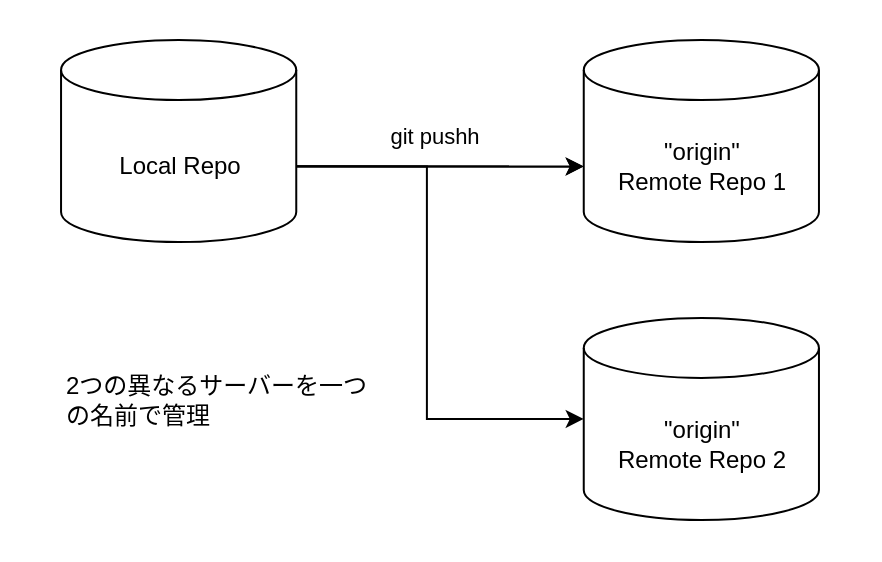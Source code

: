 <mxfile>
    <diagram id="UHgXeDoBpVsrpEmhq8sj" name="Page-2">
        <mxGraphModel dx="770" dy="775" grid="1" gridSize="10" guides="1" tooltips="1" connect="1" arrows="1" fold="1" page="1" pageScale="1" pageWidth="827" pageHeight="1169" math="0" shadow="0">
            <root>
                <mxCell id="ruuf0Zd3PN0EHJxf5hk0-0"/>
                <mxCell id="ruuf0Zd3PN0EHJxf5hk0-1" parent="ruuf0Zd3PN0EHJxf5hk0-0"/>
                <mxCell id="b2d7lm_jroxrxiKYLu0l-1" value="" style="group" parent="ruuf0Zd3PN0EHJxf5hk0-1" vertex="1" connectable="0">
                    <mxGeometry x="140" y="190" width="440" height="280" as="geometry"/>
                </mxCell>
                <mxCell id="b2d7lm_jroxrxiKYLu0l-0" value="" style="rounded=0;whiteSpace=wrap;html=1;labelBackgroundColor=none;fontColor=#000000;fillColor=#ffffff;strokeColor=none;" parent="b2d7lm_jroxrxiKYLu0l-1" vertex="1">
                    <mxGeometry width="440" height="280" as="geometry"/>
                </mxCell>
                <mxCell id="L4b5ciKE3ClAzjp6qdLl-4" value="" style="group;fillColor=#FFFFFF;" parent="b2d7lm_jroxrxiKYLu0l-1" vertex="1" connectable="0">
                    <mxGeometry x="30.53" y="20" width="378.95" height="240" as="geometry"/>
                </mxCell>
                <mxCell id="L4b5ciKE3ClAzjp6qdLl-5" value="2つの異なるサーバーを一つの名前で管理" style="text;html=1;strokeColor=none;fillColor=none;align=left;verticalAlign=middle;whiteSpace=wrap;rounded=0;" parent="L4b5ciKE3ClAzjp6qdLl-4" vertex="1">
                    <mxGeometry y="151.579" width="164.212" height="56.842" as="geometry"/>
                </mxCell>
                <mxCell id="L4b5ciKE3ClAzjp6qdLl-6" value="" style="group" parent="L4b5ciKE3ClAzjp6qdLl-4" vertex="1" connectable="0">
                    <mxGeometry width="378.95" height="240" as="geometry"/>
                </mxCell>
                <mxCell id="L4b5ciKE3ClAzjp6qdLl-8" value="&quot;origin&quot;&lt;br&gt;Remote Repo 1" style="shape=cylinder3;whiteSpace=wrap;html=1;boundedLbl=1;backgroundOutline=1;size=15;" parent="L4b5ciKE3ClAzjp6qdLl-6" vertex="1">
                    <mxGeometry x="261.345" width="117.605" height="101.053" as="geometry"/>
                </mxCell>
                <mxCell id="L4b5ciKE3ClAzjp6qdLl-9" value="git push" style="edgeStyle=orthogonalEdgeStyle;rounded=0;orthogonalLoop=1;jettySize=auto;html=1;" parent="L4b5ciKE3ClAzjp6qdLl-6" source="L4b5ciKE3ClAzjp6qdLl-7" edge="1">
                    <mxGeometry y="15" relative="1" as="geometry">
                        <mxPoint as="offset"/>
                        <Array as="points">
                            <mxPoint x="261.345" y="63.158"/>
                        </Array>
                        <mxPoint x="261.345" y="63.158" as="targetPoint"/>
                    </mxGeometry>
                </mxCell>
                <mxCell id="L4b5ciKE3ClAzjp6qdLl-10" style="edgeStyle=orthogonalEdgeStyle;rounded=0;orthogonalLoop=1;jettySize=auto;html=1;entryX=0;entryY=0.5;entryDx=0;entryDy=0;entryPerimeter=0;" parent="L4b5ciKE3ClAzjp6qdLl-6" target="L4b5ciKE3ClAzjp6qdLl-13" edge="1">
                    <mxGeometry relative="1" as="geometry">
                        <Array as="points">
                            <mxPoint x="182.941" y="63.158"/>
                            <mxPoint x="182.941" y="189.474"/>
                        </Array>
                        <mxPoint x="104.538" y="63.158" as="sourcePoint"/>
                    </mxGeometry>
                </mxCell>
                <mxCell id="L4b5ciKE3ClAzjp6qdLl-12" value="git push" style="edgeStyle=orthogonalEdgeStyle;rounded=0;orthogonalLoop=1;jettySize=auto;html=1;" parent="L4b5ciKE3ClAzjp6qdLl-6" edge="1">
                    <mxGeometry y="15" relative="1" as="geometry">
                        <mxPoint as="offset"/>
                        <Array as="points">
                            <mxPoint x="261.345" y="63.158"/>
                        </Array>
                        <mxPoint x="261.345" y="63.158" as="targetPoint"/>
                        <mxPoint x="104.538" y="63.158" as="sourcePoint"/>
                    </mxGeometry>
                </mxCell>
                <mxCell id="L4b5ciKE3ClAzjp6qdLl-13" value="&quot;origin&quot;&lt;br&gt;Remote Repo 2" style="shape=cylinder3;whiteSpace=wrap;html=1;boundedLbl=1;backgroundOutline=1;size=15;" parent="L4b5ciKE3ClAzjp6qdLl-6" vertex="1">
                    <mxGeometry x="261.345" y="138.947" width="117.605" height="101.053" as="geometry"/>
                </mxCell>
                <mxCell id="L4b5ciKE3ClAzjp6qdLl-7" value="Local Repo" style="shape=cylinder3;whiteSpace=wrap;html=1;boundedLbl=1;backgroundOutline=1;size=15;" parent="L4b5ciKE3ClAzjp6qdLl-4" vertex="1">
                    <mxGeometry x="-0.006" width="117.605" height="101.053" as="geometry"/>
                </mxCell>
            </root>
        </mxGraphModel>
    </diagram>
    <diagram id="JhjiJEeYaU2V8I0gF4Ls" name="Page-1">
        <mxGraphModel dx="770" dy="775" grid="1" gridSize="10" guides="1" tooltips="1" connect="1" arrows="1" fold="1" page="1" pageScale="1" pageWidth="827" pageHeight="1169" math="0" shadow="0">
            <root>
                <mxCell id="0"/>
                <mxCell id="1" parent="0"/>
                <mxCell id="16" value="" style="group" parent="1" vertex="1" connectable="0">
                    <mxGeometry x="80" y="400" width="440" height="280" as="geometry"/>
                </mxCell>
                <mxCell id="15" value="" style="rounded=0;whiteSpace=wrap;html=1;labelBackgroundColor=none;fontColor=#000000;fillColor=#ffffff;strokeColor=none;" parent="16" vertex="1">
                    <mxGeometry width="440" height="280" as="geometry"/>
                </mxCell>
                <mxCell id="14" value="" style="group;" parent="16" vertex="1" connectable="0">
                    <mxGeometry x="30.53" y="20" width="378.95" height="240" as="geometry"/>
                </mxCell>
                <mxCell id="13" value="" style="group;fillColor=#ffffff;container=0;labelBackgroundColor=none;labelBorderColor=none;" parent="14" vertex="1" connectable="0">
                    <mxGeometry width="378.95" height="240" as="geometry"/>
                </mxCell>
                <mxCell id="9" value="2つの異なるサーバーを&lt;br&gt;別々に管理" style="text;html=1;strokeColor=none;fillColor=none;align=left;verticalAlign=middle;whiteSpace=wrap;rounded=0;" parent="14" vertex="1">
                    <mxGeometry x="3.789" y="151.579" width="170.076" height="56.842" as="geometry"/>
                </mxCell>
                <mxCell id="12" value="" style="group" parent="14" vertex="1" connectable="0">
                    <mxGeometry width="378.95" height="240" as="geometry"/>
                </mxCell>
                <mxCell id="2" value="Local Repo" style="shape=cylinder3;whiteSpace=wrap;html=1;boundedLbl=1;backgroundOutline=1;size=15;" parent="12" vertex="1">
                    <mxGeometry width="113.685" height="101.053" as="geometry"/>
                </mxCell>
                <mxCell id="3" value="&quot;origin&quot;&lt;br&gt;Remote Repo 1" style="shape=cylinder3;whiteSpace=wrap;html=1;boundedLbl=1;backgroundOutline=1;size=15;" parent="12" vertex="1">
                    <mxGeometry x="261.652" width="117.298" height="101.053" as="geometry"/>
                </mxCell>
                <mxCell id="5" value="git push" style="edgeStyle=orthogonalEdgeStyle;rounded=0;orthogonalLoop=1;jettySize=auto;html=1;" parent="12" source="2" edge="1">
                    <mxGeometry y="15" relative="1" as="geometry">
                        <mxPoint as="offset"/>
                        <Array as="points">
                            <mxPoint x="261.656" y="37.895"/>
                        </Array>
                        <mxPoint x="261.656" y="37.895" as="targetPoint"/>
                    </mxGeometry>
                </mxCell>
                <mxCell id="4" value="&quot;hoge&quot;&lt;br&gt;Remote Repo 2" style="shape=cylinder3;whiteSpace=wrap;html=1;boundedLbl=1;backgroundOutline=1;size=15;" parent="12" vertex="1">
                    <mxGeometry x="261.652" y="138.947" width="117.298" height="101.053" as="geometry"/>
                </mxCell>
                <mxCell id="6" value="git push hoge HEAD" style="edgeStyle=orthogonalEdgeStyle;rounded=0;orthogonalLoop=1;jettySize=auto;html=1;entryX=0;entryY=0;entryDx=0;entryDy=45;entryPerimeter=0;" parent="12" source="2" target="4" edge="1">
                    <mxGeometry x="-0.481" y="-10" relative="1" as="geometry">
                        <mxPoint x="10" y="-10" as="offset"/>
                        <Array as="points">
                            <mxPoint x="183.159" y="75.789"/>
                            <mxPoint x="183.159" y="195.789"/>
                        </Array>
                    </mxGeometry>
                </mxCell>
            </root>
        </mxGraphModel>
    </diagram>
</mxfile>
